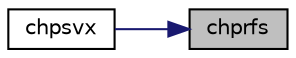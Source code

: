 digraph "chprfs"
{
 // LATEX_PDF_SIZE
  edge [fontname="Helvetica",fontsize="10",labelfontname="Helvetica",labelfontsize="10"];
  node [fontname="Helvetica",fontsize="10",shape=record];
  rankdir="RL";
  Node1 [label="chprfs",height=0.2,width=0.4,color="black", fillcolor="grey75", style="filled", fontcolor="black",tooltip="CHPRFS"];
  Node1 -> Node2 [dir="back",color="midnightblue",fontsize="10",style="solid",fontname="Helvetica"];
  Node2 [label="chpsvx",height=0.2,width=0.4,color="black", fillcolor="white", style="filled",URL="$chpsvx_8f.html#a39fbe6401a6d941d5c897ea13198fd74",tooltip="CHPSVX computes the solution to system of linear equations A * X = B for OTHER matrices"];
}
